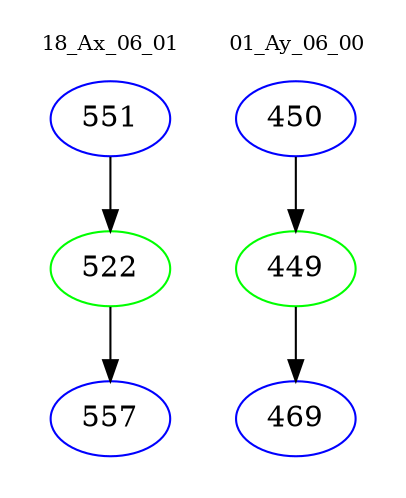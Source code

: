 digraph{
subgraph cluster_0 {
color = white
label = "18_Ax_06_01";
fontsize=10;
T0_551 [label="551", color="blue"]
T0_551 -> T0_522 [color="black"]
T0_522 [label="522", color="green"]
T0_522 -> T0_557 [color="black"]
T0_557 [label="557", color="blue"]
}
subgraph cluster_1 {
color = white
label = "01_Ay_06_00";
fontsize=10;
T1_450 [label="450", color="blue"]
T1_450 -> T1_449 [color="black"]
T1_449 [label="449", color="green"]
T1_449 -> T1_469 [color="black"]
T1_469 [label="469", color="blue"]
}
}
